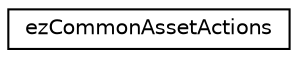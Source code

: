 digraph "Graphical Class Hierarchy"
{
 // LATEX_PDF_SIZE
  edge [fontname="Helvetica",fontsize="10",labelfontname="Helvetica",labelfontsize="10"];
  node [fontname="Helvetica",fontsize="10",shape=record];
  rankdir="LR";
  Node0 [label="ezCommonAssetActions",height=0.2,width=0.4,color="black", fillcolor="white", style="filled",URL="$df/d1e/classez_common_asset_actions.htm",tooltip=" "];
}
